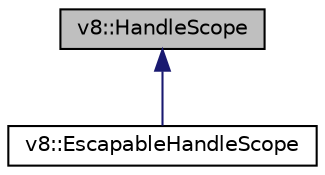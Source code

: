digraph "v8::HandleScope"
{
  edge [fontname="Helvetica",fontsize="10",labelfontname="Helvetica",labelfontsize="10"];
  node [fontname="Helvetica",fontsize="10",shape=record];
  Node1 [label="v8::HandleScope",height=0.2,width=0.4,color="black", fillcolor="grey75", style="filled", fontcolor="black"];
  Node1 -> Node2 [dir="back",color="midnightblue",fontsize="10",style="solid",fontname="Helvetica"];
  Node2 [label="v8::EscapableHandleScope",height=0.2,width=0.4,color="black", fillcolor="white", style="filled",URL="$classv8_1_1EscapableHandleScope.html"];
}
